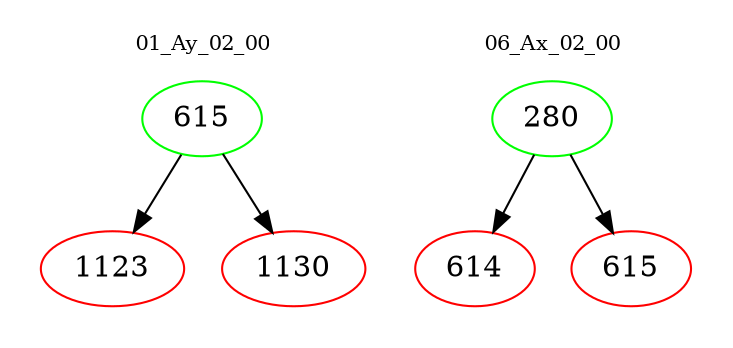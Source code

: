 digraph{
subgraph cluster_0 {
color = white
label = "01_Ay_02_00";
fontsize=10;
T0_615 [label="615", color="green"]
T0_615 -> T0_1123 [color="black"]
T0_1123 [label="1123", color="red"]
T0_615 -> T0_1130 [color="black"]
T0_1130 [label="1130", color="red"]
}
subgraph cluster_1 {
color = white
label = "06_Ax_02_00";
fontsize=10;
T1_280 [label="280", color="green"]
T1_280 -> T1_614 [color="black"]
T1_614 [label="614", color="red"]
T1_280 -> T1_615 [color="black"]
T1_615 [label="615", color="red"]
}
}
